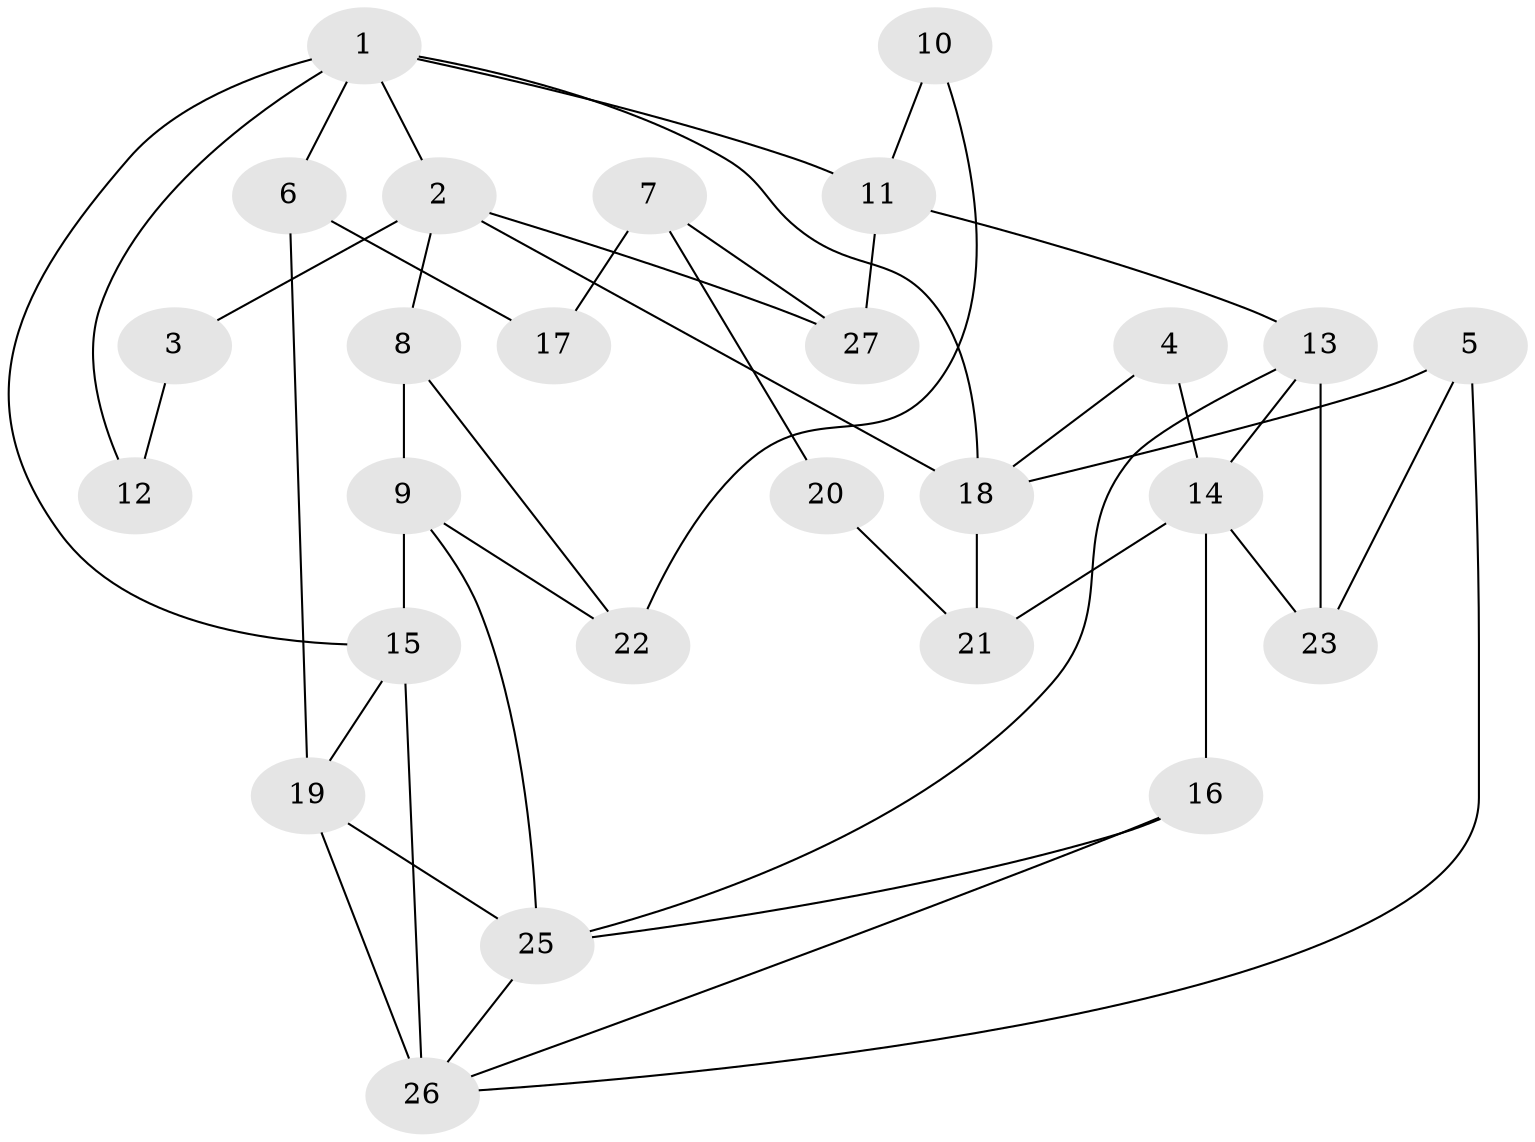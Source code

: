 // original degree distribution, {7: 0.03333333333333333, 2: 0.2833333333333333, 1: 0.18333333333333332, 4: 0.11666666666666667, 3: 0.26666666666666666, 5: 0.05, 0: 0.016666666666666666, 6: 0.05}
// Generated by graph-tools (version 1.1) at 2025/48/03/04/25 22:48:35]
// undirected, 26 vertices, 45 edges
graph export_dot {
  node [color=gray90,style=filled];
  1;
  2;
  3;
  4;
  5;
  6;
  7;
  8;
  9;
  10;
  11;
  12;
  13;
  14;
  15;
  16;
  17;
  18;
  19;
  20;
  21;
  22;
  23;
  25;
  26;
  27;
  1 -- 2 [weight=1.0];
  1 -- 6 [weight=1.0];
  1 -- 11 [weight=1.0];
  1 -- 12 [weight=1.0];
  1 -- 15 [weight=1.0];
  1 -- 18 [weight=1.0];
  2 -- 3 [weight=2.0];
  2 -- 8 [weight=1.0];
  2 -- 18 [weight=2.0];
  2 -- 27 [weight=1.0];
  3 -- 12 [weight=1.0];
  4 -- 14 [weight=2.0];
  4 -- 18 [weight=1.0];
  5 -- 18 [weight=1.0];
  5 -- 23 [weight=1.0];
  5 -- 26 [weight=1.0];
  6 -- 17 [weight=1.0];
  6 -- 19 [weight=2.0];
  7 -- 17 [weight=1.0];
  7 -- 20 [weight=1.0];
  7 -- 27 [weight=1.0];
  8 -- 9 [weight=3.0];
  8 -- 22 [weight=1.0];
  9 -- 15 [weight=1.0];
  9 -- 22 [weight=1.0];
  9 -- 25 [weight=1.0];
  10 -- 11 [weight=1.0];
  10 -- 22 [weight=1.0];
  11 -- 13 [weight=2.0];
  11 -- 27 [weight=1.0];
  13 -- 14 [weight=2.0];
  13 -- 23 [weight=1.0];
  13 -- 25 [weight=1.0];
  14 -- 16 [weight=1.0];
  14 -- 21 [weight=1.0];
  14 -- 23 [weight=1.0];
  15 -- 19 [weight=1.0];
  15 -- 26 [weight=2.0];
  16 -- 25 [weight=1.0];
  16 -- 26 [weight=1.0];
  18 -- 21 [weight=1.0];
  19 -- 25 [weight=1.0];
  19 -- 26 [weight=2.0];
  20 -- 21 [weight=1.0];
  25 -- 26 [weight=1.0];
}
